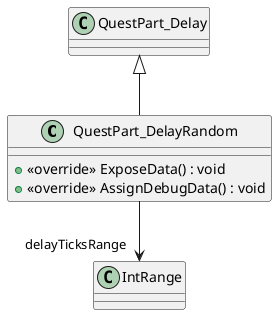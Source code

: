 @startuml
class QuestPart_DelayRandom {
    + <<override>> ExposeData() : void
    + <<override>> AssignDebugData() : void
}
QuestPart_Delay <|-- QuestPart_DelayRandom
QuestPart_DelayRandom --> "delayTicksRange" IntRange
@enduml
